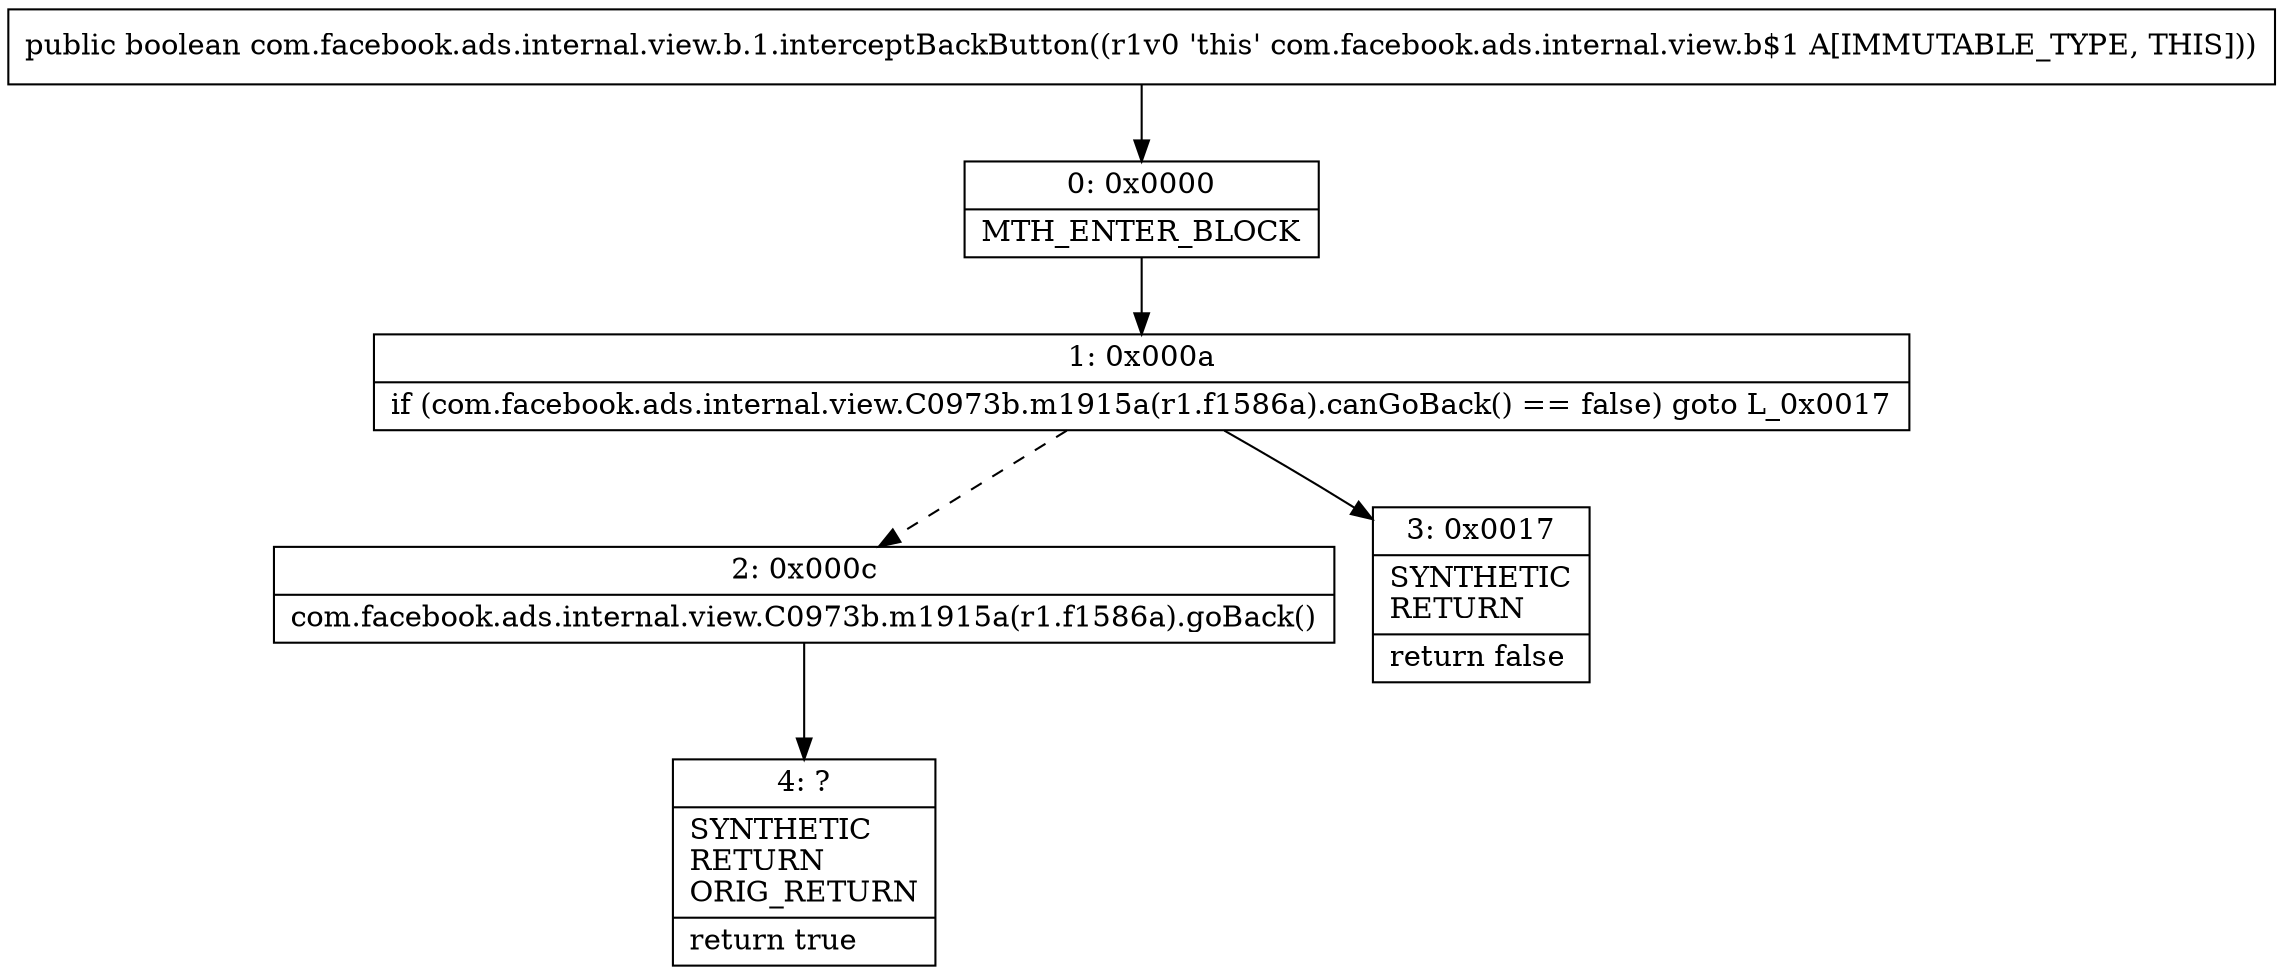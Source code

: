 digraph "CFG forcom.facebook.ads.internal.view.b.1.interceptBackButton()Z" {
Node_0 [shape=record,label="{0\:\ 0x0000|MTH_ENTER_BLOCK\l}"];
Node_1 [shape=record,label="{1\:\ 0x000a|if (com.facebook.ads.internal.view.C0973b.m1915a(r1.f1586a).canGoBack() == false) goto L_0x0017\l}"];
Node_2 [shape=record,label="{2\:\ 0x000c|com.facebook.ads.internal.view.C0973b.m1915a(r1.f1586a).goBack()\l}"];
Node_3 [shape=record,label="{3\:\ 0x0017|SYNTHETIC\lRETURN\l|return false\l}"];
Node_4 [shape=record,label="{4\:\ ?|SYNTHETIC\lRETURN\lORIG_RETURN\l|return true\l}"];
MethodNode[shape=record,label="{public boolean com.facebook.ads.internal.view.b.1.interceptBackButton((r1v0 'this' com.facebook.ads.internal.view.b$1 A[IMMUTABLE_TYPE, THIS])) }"];
MethodNode -> Node_0;
Node_0 -> Node_1;
Node_1 -> Node_2[style=dashed];
Node_1 -> Node_3;
Node_2 -> Node_4;
}

